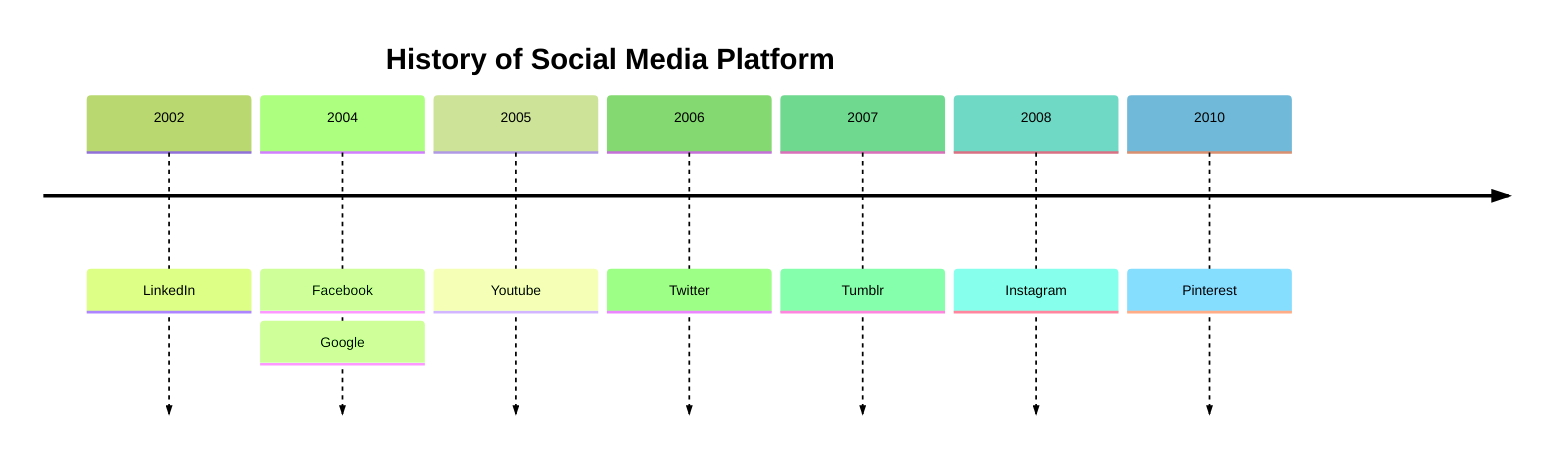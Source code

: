 %%{init: { 'logLevel': 'debug', 'theme': 'forest' } }%%
    timeline
        title History of Social Media Platform
          2002 : LinkedIn
          2004 : Facebook : Google
          2005 : Youtube
          2006 : Twitter
          2007 : Tumblr
          2008 : Instagram
          2010 : Pinterest
